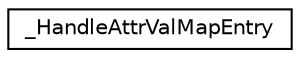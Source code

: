 digraph "Graphical Class Hierarchy"
{
  edge [fontname="Helvetica",fontsize="10",labelfontname="Helvetica",labelfontsize="10"];
  node [fontname="Helvetica",fontsize="10",shape=record];
  rankdir="LR";
  Node1 [label="_HandleAttrValMapEntry",height=0.2,width=0.4,color="black", fillcolor="white", style="filled",URL="$struct___handle_attr_val_map_entry.html"];
}
